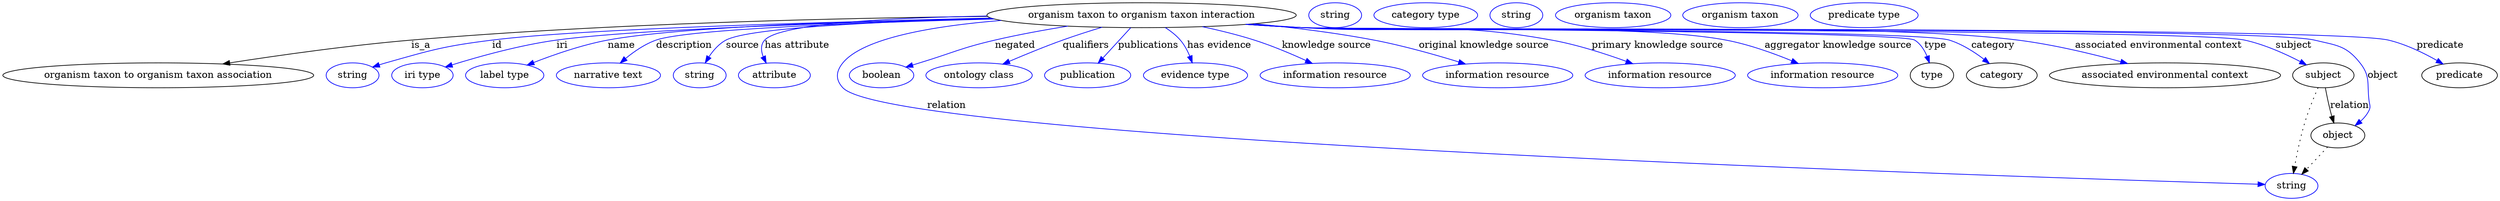 digraph {
	graph [bb="0,0,2931.1,283"];
	node [label="\N"];
	"organism taxon to organism taxon interaction"	[height=0.5,
		label="organism taxon to organism taxon interaction",
		pos="1344.2,265",
		width=4.8024];
	"organism taxon to organism taxon association"	[height=0.5,
		pos="174.18,178",
		width=4.8385];
	"organism taxon to organism taxon interaction" -> "organism taxon to organism taxon association"	[label=is_a,
		lp="480.18,221.5",
		pos="e,248.69,194.34 1171.5,263.6 994.63,261.66 712.07,254.34 469.18,229 397.76,221.55 317.44,207.56 258.67,196.27"];
	id	[color=blue,
		height=0.5,
		label=string,
		pos="397.18,178",
		width=0.84854];
	"organism taxon to organism taxon interaction" -> id	[color=blue,
		label=id,
		lp="572.68,221.5",
		pos="e,420.64,189.68 1176.8,260.45 984.32,255.66 680.39,245.74 567.18,229 508.22,220.28 493.67,215.05 437.18,196 434.81,195.2 432.37,\
194.32 429.94,193.39",
		style=solid];
	iri	[color=blue,
		height=0.5,
		label="iri type",
		pos="482.18,178",
		width=1.011];
	"organism taxon to organism taxon interaction" -> iri	[color=blue,
		label=iri,
		lp="651.68,221.5",
		pos="e,509.61,189.92 1177.9,259.98 1004.3,255.01 743.81,245.17 645.18,229 600.84,221.73 551.78,205.5 519.18,193.5",
		style=solid];
	name	[color=blue,
		height=0.5,
		label="label type",
		pos="582.18,178",
		width=1.2638];
	"organism taxon to organism taxon interaction" -> name	[color=blue,
		label=name,
		lp="722.68,221.5",
		pos="e,609.17,192.79 1175.8,260.91 1017.7,256.9 793.09,248 707.18,229 676.16,222.14 642.83,208.46 618.4,197.15",
		style=solid];
	description	[color=blue,
		height=0.5,
		label="narrative text",
		pos="703.18,178",
		width=1.6068];
	"organism taxon to organism taxon interaction" -> description	[color=blue,
		label=description,
		lp="796.68,221.5",
		pos="e,718.27,195.45 1180.4,259.11 1023.2,253.6 804,243.48 766.18,229 751.18,223.25 736.93,212.57 725.8,202.55",
		style=solid];
	source	[color=blue,
		height=0.5,
		label=string,
		pos="809.18,178",
		width=0.84854];
	"organism taxon to organism taxon interaction" -> source	[color=blue,
		label=source,
		lp="865.18,221.5",
		pos="e,816.98,195.53 1180.4,259.15 1047,254.1 876.19,244.68 847.18,229 836.86,223.42 828.51,213.7 822.28,204.3",
		style=solid];
	"has attribute"	[color=blue,
		height=0.5,
		label=attribute,
		pos="898.18,178",
		width=1.1193];
	"organism taxon to organism taxon interaction" -> "has attribute"	[color=blue,
		label="has attribute",
		lp="925.68,221.5",
		pos="e,890.14,195.91 1173.9,261.78 1054,258.39 911.56,249.94 892.18,229 886.44,222.8 885.89,214.15 887.43,205.78",
		style=solid];
	relation	[color=blue,
		height=0.5,
		label=string,
		pos="2681.2,18",
		width=0.84854];
	"organism taxon to organism taxon interaction" -> relation	[color=blue,
		label=relation,
		lp="1068.2,134.5",
		pos="e,2650.5,19.116 1173.5,261.93 1051.6,254.62 919.82,231.02 985.18,160 1100.9,34.28 2392.1,20.636 2640.1,19.173",
		style=solid];
	negated	[color=blue,
		height=0.5,
		label=boolean,
		pos="1032.2,178",
		width=1.0652];
	"organism taxon to organism taxon interaction" -> negated	[color=blue,
		label=negated,
		lp="1197.7,221.5",
		pos="e,1061.5,189.7 1262.5,249.08 1234.9,243.48 1204.1,236.62 1176.2,229 1132.3,217 1122.2,211.08 1079.2,196 1076.5,195.06 1073.7,194.08 \
1070.9,193.08",
		style=solid];
	qualifiers	[color=blue,
		height=0.5,
		label="ontology class",
		pos="1150.2,178",
		width=1.7151];
	"organism taxon to organism taxon interaction" -> qualifiers	[color=blue,
		label=qualifiers,
		lp="1279.7,221.5",
		pos="e,1179.9,194.06 1300,247.58 1285.3,241.93 1268.9,235.41 1254.2,229 1232.4,219.54 1208.5,208.11 1189.1,198.57",
		style=solid];
	publications	[color=blue,
		height=0.5,
		label=publication,
		pos="1280.2,178",
		width=1.3902];
	"organism taxon to organism taxon interaction" -> publications	[color=blue,
		label=publications,
		lp="1349.7,221.5",
		pos="e,1292.7,195.6 1331.2,246.8 1321.9,234.43 1309.2,217.55 1298.8,203.74",
		style=solid];
	"has evidence"	[color=blue,
		height=0.5,
		label="evidence type",
		pos="1408.2,178",
		width=1.661];
	"organism taxon to organism taxon interaction" -> "has evidence"	[color=blue,
		label="has evidence",
		lp="1430.2,221.5",
		pos="e,1402.8,196.26 1368.7,246.82 1374.9,241.61 1381.3,235.52 1386.2,229 1391.5,222 1395.8,213.53 1399.2,205.58",
		style=solid];
	"knowledge source"	[color=blue,
		height=0.5,
		label="information resource",
		pos="1571.2,178",
		width=2.3651];
	"organism taxon to organism taxon interaction" -> "knowledge source"	[color=blue,
		label="knowledge source",
		lp="1553.7,221.5",
		pos="e,1541.9,195.13 1409.1,248.23 1428.7,242.84 1450,236.31 1469.2,229 1490.9,220.73 1514.2,209.49 1533,199.76",
		style=solid];
	"original knowledge source"	[color=blue,
		height=0.5,
		label="information resource",
		pos="1759.2,178",
		width=2.3651];
	"organism taxon to organism taxon interaction" -> "original knowledge source"	[color=blue,
		label="original knowledge source",
		lp="1730.7,221.5",
		pos="e,1720.1,194.09 1467.8,252.34 1512.1,246.91 1562.2,239.3 1607.2,229 1642.3,220.95 1680.9,208.21 1710.4,197.6",
		style=solid];
	"primary knowledge source"	[color=blue,
		height=0.5,
		label="information resource",
		pos="1947.2,178",
		width=2.3651];
	"organism taxon to organism taxon interaction" -> "primary knowledge source"	[color=blue,
		label="primary knowledge source",
		lp="1932.2,221.5",
		pos="e,1912.3,194.55 1465.4,252.11 1485.3,250.3 1505.8,248.53 1525.2,247 1650.4,237.13 1684.2,254.37 1807.2,229 1840.1,222.22 1875.7,\
209.43 1902.7,198.48",
		style=solid];
	"aggregator knowledge source"	[color=blue,
		height=0.5,
		label="information resource",
		pos="2135.2,178",
		width=2.3651];
	"organism taxon to organism taxon interaction" -> "aggregator knowledge source"	[color=blue,
		label="aggregator knowledge source",
		lp="2139.2,221.5",
		pos="e,2104,194.84 1462.9,251.88 1483.6,250.04 1505,248.32 1525.2,247 1632.6,239.96 1903.9,251.17 2009.2,229 2038.9,222.75 2070.6,210.12 \
2094.8,199.12",
		style=solid];
	type	[height=0.5,
		pos="2265.2,178",
		width=0.75];
	"organism taxon to organism taxon interaction" -> type	[color=blue,
		label=type,
		lp="2254.2,221.5",
		pos="e,2256.5,195.27 1461.9,251.78 1483,249.92 1504.7,248.22 1525.2,247 1563.9,244.68 2188.2,245.84 2223.2,229 2234.6,223.52 2244,213.34 \
2251,203.6",
		style=solid];
	category	[height=0.5,
		pos="2351.2,178",
		width=1.1374];
	"organism taxon to organism taxon interaction" -> category	[color=blue,
		label=category,
		lp="2327.7,221.5",
		pos="e,2332.9,194.23 1461.9,251.75 1483,249.9 1504.7,248.21 1525.2,247 1607.8,242.13 2190.8,252.57 2270.2,229 2289.9,223.14 2309.6,211.15 \
2324.7,200.38",
		style=solid];
	"associated environmental context"	[height=0.5,
		pos="2539.2,178",
		width=3.5747];
	"organism taxon to organism taxon interaction" -> "associated environmental context"	[color=blue,
		label="associated environmental context",
		lp="2518.2,221.5",
		pos="e,2493,194.93 1461.4,251.75 1482.6,249.89 1504.5,248.19 1525.2,247 1709.4,236.37 2172.6,255.38 2355.2,229 2398.9,222.68 2447,209.36 \
2483.1,198.06",
		style=solid];
	subject	[height=0.5,
		pos="2721.2,178",
		width=0.99297];
	"organism taxon to organism taxon interaction" -> subject	[color=blue,
		label=subject,
		lp="2675.7,221.5",
		pos="e,2699.4,192.4 1460.9,251.7 1482.3,249.83 1504.4,248.15 1525.2,247 1645.9,240.34 2495.3,255.98 2613.2,229 2640.7,222.69 2669.7,208.86 \
2690.6,197.33",
		style=solid];
	object	[height=0.5,
		pos="2741.2,91",
		width=0.9027];
	"organism taxon to organism taxon interaction" -> object	[color=blue,
		label=object,
		lp="2801.2,178",
		pos="e,2761,105.43 1460.9,251.68 1482.3,249.81 1504.4,248.13 1525.2,247 1655.5,239.89 2572.4,259.57 2699.2,229 2731.5,221.22 2745.7,222.1 \
2766.2,196 2785.4,171.52 2790.5,155.59 2778.2,127 2775.9,121.72 2772.4,116.87 2768.4,112.56",
		style=solid];
	predicate	[height=0.5,
		pos="2888.2,178",
		width=1.1916];
	"organism taxon to organism taxon interaction" -> predicate	[color=blue,
		label=predicate,
		lp="2865.2,221.5",
		pos="e,2869.6,194.53 1460.9,251.66 1482.3,249.79 1504.4,248.12 1525.2,247 1596.3,243.17 2738.8,248.93 2807.2,229 2826.8,223.28 2846.4,\
211.41 2861.4,200.67",
		style=solid];
	association_type	[color=blue,
		height=0.5,
		label=string,
		pos="1565.2,265",
		width=0.84854];
	association_category	[color=blue,
		height=0.5,
		label="category type",
		pos="1672.2,265",
		width=1.6249];
	"organism taxon to organism taxon interaction_associated environmental context"	[color=blue,
		height=0.5,
		label=string,
		pos="1779.2,265",
		width=0.84854];
	subject -> relation	[pos="e,2684.3,36.027 2715.5,160.08 2711,146.39 2704.7,126.58 2700.2,109 2694.7,88.036 2689.7,64.025 2686.2,46.079",
		style=dotted];
	subject -> object	[label=relation,
		lp="2753.2,134.5",
		pos="e,2737.2,108.89 2725.2,159.8 2728,148.09 2731.7,132.34 2734.8,118.97"];
	"organism taxon to organism taxon interaction_subject"	[color=blue,
		height=0.5,
		label="organism taxon",
		pos="1893.2,265",
		width=1.8234];
	object -> relation	[pos="e,2694.5,34.713 2727.9,74.243 2720,64.959 2709.9,53.033 2701.2,42.64",
		style=dotted];
	"organism taxon to organism taxon interaction_object"	[color=blue,
		height=0.5,
		label="organism taxon",
		pos="2042.2,265",
		width=1.8234];
	"organism taxon to organism taxon interaction_predicate"	[color=blue,
		height=0.5,
		label="predicate type",
		pos="2186.2,265",
		width=1.679];
}
